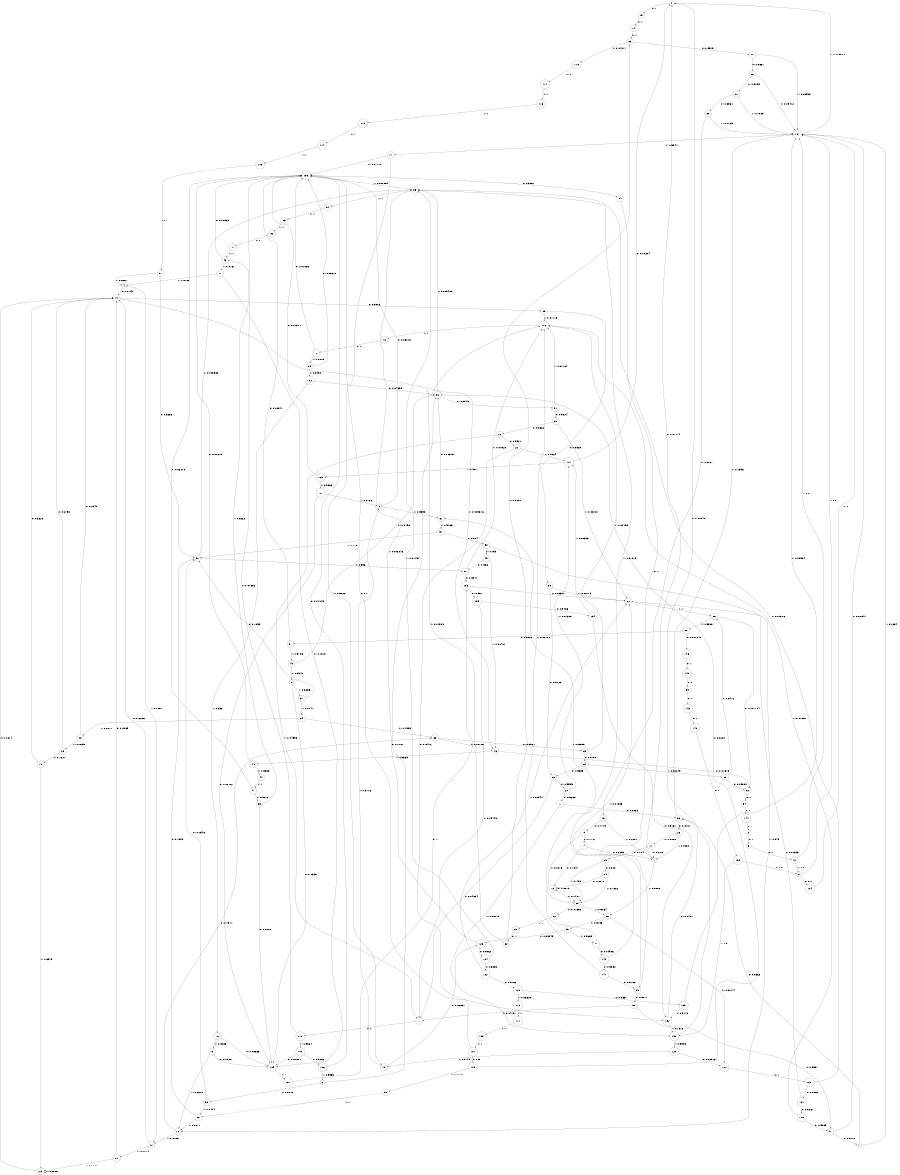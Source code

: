 digraph "ch2_both_L15" {
size = "6,8.5";
ratio = "fill";
node [shape = circle];
node [fontsize = 24];
edge [fontsize = 24];
0 -> 15 [label = "0: 1        "];
1 -> 0 [label = "0: 0.01114  "];
1 -> 96 [label = "1: 0.9889   "];
2 -> 5 [label = "0: 1        "];
3 -> 138 [label = "0: 0.06016  "];
3 -> 61 [label = "1: 0.9398   "];
4 -> 40 [label = "0: 0.2143   "];
4 -> 12 [label = "1: 0.7857   "];
5 -> 42 [label = "0: 1        "];
6 -> 32 [label = "0: 0.1187   "];
6 -> 98 [label = "1: 0.8812   "];
7 -> 36 [label = "0: 0.8366   "];
7 -> 131 [label = "1: 0.1634   "];
8 -> 104 [label = "0: 0.2      "];
8 -> 131 [label = "1: 0.8      "];
9 -> 125 [label = "0: 0.1335   "];
9 -> 37 [label = "1: 0.8665   "];
10 -> 125 [label = "0: 0.1388   "];
10 -> 70 [label = "1: 0.8612   "];
11 -> 25 [label = "0: 0.784    "];
11 -> 1 [label = "1: 0.216    "];
12 -> 40 [label = "0: 0.2226   "];
12 -> 27 [label = "1: 0.7774   "];
13 -> 13 [label = "0: 0.8579   "];
13 -> 68 [label = "1: 0.1421   "];
14 -> 89 [label = "0: 1        "];
15 -> 14 [label = "0: 1        "];
16 -> 126 [label = "0: 0.02837  "];
16 -> 3 [label = "1: 0.9716   "];
17 -> 138 [label = "0: 0.01778  "];
17 -> 16 [label = "1: 0.9822   "];
18 -> 22 [label = "0: 0.9501   "];
18 -> 77 [label = "1: 0.04993  "];
19 -> 40 [label = "0: 0.3625   "];
19 -> 23 [label = "1: 0.6375   "];
20 -> 21 [label = "0: 0.9268   "];
20 -> 101 [label = "1: 0.07323  "];
21 -> 36 [label = "0: 0.9082   "];
21 -> 130 [label = "1: 0.09179  "];
22 -> 132 [label = "0: 0.8476   "];
22 -> 101 [label = "1: 0.1524   "];
23 -> 40 [label = "0: 0.1614   "];
23 -> 23 [label = "1: 0.8386   "];
24 -> 13 [label = "0: 0.8018   "];
24 -> 68 [label = "1: 0.1982   "];
25 -> 24 [label = "0: 0.802    "];
25 -> 68 [label = "1: 0.198    "];
26 -> 11 [label = "0: 0.8068   "];
26 -> 1 [label = "1: 0.1932   "];
27 -> 40 [label = "0: 0.2283   "];
27 -> 23 [label = "1: 0.7717   "];
28 -> 40 [label = "0: 0.2345   "];
28 -> 29 [label = "1: 0.7655   "];
29 -> 40 [label = "0: 0.2793   "];
29 -> 19 [label = "1: 0.7207   "];
30 -> 18 [label = "0: 0.9682   "];
30 -> 60 [label = "1: 0.03181  "];
31 -> 30 [label = "0: 0.9824   "];
31 -> 112 [label = "1: 0.01764  "];
32 -> 31 [label = "0: 0.9946   "];
32 -> 85 [label = "1: 0.005409  "];
33 -> 20 [label = "0: 0.9535   "];
33 -> 77 [label = "1: 0.04654  "];
34 -> 66 [label = "0: 0.1989   "];
34 -> 28 [label = "1: 0.8011   "];
35 -> 125 [label = "0: 0.0678   "];
35 -> 43 [label = "1: 0.9322   "];
36 -> 26 [label = "0: 0.8404   "];
36 -> 131 [label = "1: 0.1596   "];
37 -> 90 [label = "0: 0.1859   "];
37 -> 34 [label = "1: 0.8141   "];
38 -> 33 [label = "0: 0.9723   "];
38 -> 60 [label = "1: 0.02775  "];
39 -> 38 [label = "0: 0.9829   "];
39 -> 112 [label = "1: 0.01713  "];
40 -> 39 [label = "0: 0.9902   "];
40 -> 46 [label = "1: 0.009816  "];
41 -> 138 [label = "0: 0.03279  "];
41 -> 35 [label = "1: 0.9672   "];
42 -> 8 [label = "0: 0.8      "];
42 -> 131 [label = "1: 0.2      "];
43 -> 138 [label = "0: 0.08333  "];
43 -> 71 [label = "1: 0.9167   "];
44 -> 41 [label = "1: 1        "];
45 -> 138 [label = "0: 0.01613  "];
45 -> 44 [label = "1: 0.9839   "];
46 -> 58 [label = "0: 0.01613  "];
46 -> 45 [label = "1: 0.9839   "];
47 -> 7 [label = "0: 0.9115   "];
47 -> 131 [label = "1: 0.08847  "];
48 -> 32 [label = "0: 0.0458   "];
48 -> 9 [label = "1: 0.9542   "];
49 -> 87 [label = "0: 0.996    "];
49 -> 46 [label = "1: 0.00401  "];
50 -> 47 [label = "0: 0.9587   "];
50 -> 77 [label = "1: 0.04131  "];
51 -> 138 [label = "0: 0.02941  "];
51 -> 48 [label = "1: 0.9706   "];
52 -> 49 [label = "0: 0.155    "];
52 -> 70 [label = "1: 0.845    "];
53 -> 143 [label = "0: 1        "];
54 -> 144 [label = "0: 1        "];
55 -> 146 [label = "0: 0.007246  "];
55 -> 51 [label = "1: 0.9928   "];
56 -> 58 [label = "0: 0.007194  "];
56 -> 55 [label = "1: 0.9928   "];
57 -> 90 [label = "0: 0.116    "];
57 -> 52 [label = "1: 0.884    "];
58 -> 54 [label = "0: 1        "];
59 -> 58 [label = "0: 0.05882  "];
59 -> 56 [label = "1: 0.9412   "];
60 -> 56 [label = "1: 1        "];
61 -> 32 [label = "0: 0.08375  "];
61 -> 57 [label = "1: 0.9163   "];
62 -> 89 [label = "0: 0.9808   "];
62 -> 112 [label = "1: 0.01923  "];
63 -> 62 [label = "0: 1        "];
64 -> 33 [label = "0: 0.9695   "];
64 -> 59 [label = "1: 0.03049  "];
65 -> 64 [label = "0: 0.9785   "];
65 -> 112 [label = "1: 0.02152  "];
66 -> 65 [label = "0: 0.9921   "];
66 -> 46 [label = "1: 0.00786  "];
67 -> 63 [label = "0: 1        "];
68 -> 67 [label = "0: 0.01355  "];
68 -> 96 [label = "1: 0.9864   "];
69 -> 138 [label = "0: 0.05678  "];
69 -> 102 [label = "1: 0.9432   "];
70 -> 66 [label = "0: 0.1911   "];
70 -> 12 [label = "1: 0.8089   "];
71 -> 125 [label = "0: 0.1818   "];
71 -> 4 [label = "1: 0.8182   "];
72 -> 138 [label = "0: 0.01852  "];
72 -> 69 [label = "1: 0.9815   "];
73 -> 72 [label = "1: 1        "];
74 -> 13 [label = "0: 0.7647   "];
74 -> 1 [label = "1: 0.2353   "];
75 -> 74 [label = "0: 0.7727   "];
75 -> 68 [label = "1: 0.2273   "];
76 -> 125 [label = "0: 0.09665  "];
76 -> 10 [label = "1: 0.9033   "];
77 -> 110 [label = "1: 1        "];
78 -> 43 [label = "1: 1        "];
79 -> 75 [label = "0: 0.7719   "];
79 -> 1 [label = "1: 0.2281   "];
80 -> 79 [label = "0: 0.8261   "];
80 -> 131 [label = "1: 0.1739   "];
81 -> 80 [label = "0: 0.8961   "];
81 -> 131 [label = "1: 0.1039   "];
82 -> 78 [label = "1: 1        "];
83 -> 82 [label = "1: 1        "];
84 -> 83 [label = "1: 1        "];
85 -> 84 [label = "1: 1        "];
86 -> 81 [label = "0: 0.9059   "];
86 -> 131 [label = "1: 0.09412  "];
87 -> 136 [label = "0: 0.9847   "];
87 -> 112 [label = "1: 0.01528  "];
88 -> 86 [label = "0: 0.9667   "];
88 -> 131 [label = "1: 0.03333  "];
89 -> 88 [label = "0: 0.9579   "];
89 -> 118 [label = "1: 0.04211  "];
90 -> 87 [label = "0: 0.996    "];
90 -> 85 [label = "1: 0.003988  "];
91 -> 142 [label = "0: 0.04906  "];
91 -> 61 [label = "1: 0.9509   "];
92 -> 90 [label = "0: 0.1929   "];
92 -> 70 [label = "1: 0.8071   "];
93 -> 50 [label = "0: 0.9811   "];
93 -> 60 [label = "1: 0.01885  "];
94 -> 93 [label = "0: 1        "];
95 -> 126 [label = "0: 0.03349  "];
95 -> 91 [label = "1: 0.9665   "];
96 -> 100 [label = "0: 0.02147  "];
96 -> 95 [label = "1: 0.9785   "];
97 -> 90 [label = "0: 0.3333   "];
97 -> 4 [label = "1: 0.6667   "];
98 -> 90 [label = "0: 0.1546   "];
98 -> 92 [label = "1: 0.8454   "];
99 -> 92 [label = "1: 1        "];
100 -> 123 [label = "0: 1        "];
101 -> 0 [label = "0: 0.00304  "];
101 -> 129 [label = "1: 0.997    "];
102 -> 32 [label = "0: 0.04698  "];
102 -> 76 [label = "1: 0.953    "];
103 -> 32 [label = "0: 0.2222   "];
103 -> 99 [label = "1: 0.7778   "];
104 -> 131 [label = "1: 1        "];
105 -> 97 [label = "1: 1        "];
106 -> 138 [label = "0: 0.04075  "];
106 -> 6 [label = "1: 0.9593   "];
107 -> 138 [label = "0: 0.1      "];
107 -> 103 [label = "1: 0.9      "];
108 -> 125 [label = "0: 0.01381  "];
108 -> 106 [label = "1: 0.9862   "];
109 -> 107 [label = "1: 1        "];
110 -> 138 [label = "0: 0.01362  "];
110 -> 108 [label = "1: 0.9864   "];
111 -> 109 [label = "1: 1        "];
112 -> 73 [label = "1: 1        "];
113 -> 111 [label = "1: 1        "];
114 -> 105 [label = "1: 1        "];
115 -> 114 [label = "1: 1        "];
116 -> 115 [label = "1: 1        "];
117 -> 116 [label = "1: 1        "];
118 -> 117 [label = "1: 1        "];
119 -> 47 [label = "0: 0.9865   "];
119 -> 112 [label = "1: 0.01351  "];
120 -> 139 [label = "0: 0.9637   "];
120 -> 113 [label = "1: 0.03629  "];
121 -> 119 [label = "0: 0.9867   "];
121 -> 60 [label = "1: 0.01333  "];
122 -> 120 [label = "0: 0.9766   "];
122 -> 60 [label = "1: 0.02344  "];
123 -> 121 [label = "0: 0.9868   "];
123 -> 85 [label = "1: 0.01316  "];
124 -> 122 [label = "0: 0.9885   "];
124 -> 85 [label = "1: 0.01154  "];
125 -> 137 [label = "0: 1        "];
126 -> 124 [label = "0: 0.9962   "];
126 -> 85 [label = "1: 0.003846  "];
127 -> 125 [label = "0: 0.02167  "];
127 -> 3 [label = "1: 0.9783   "];
128 -> 100 [label = "0: 0.02513  "];
128 -> 16 [label = "1: 0.9749   "];
129 -> 138 [label = "0: 0.01371  "];
129 -> 127 [label = "1: 0.9863   "];
130 -> 0 [label = "0: 0.00949  "];
130 -> 128 [label = "1: 0.9905   "];
131 -> 0 [label = "0: 0.005904  "];
131 -> 17 [label = "1: 0.9941   "];
132 -> 36 [label = "0: 0.8487   "];
132 -> 130 [label = "1: 0.1513   "];
133 -> 8 [label = "0: 0.5      "];
133 -> 130 [label = "1: 0.5      "];
134 -> 132 [label = "0: 0.9167   "];
134 -> 101 [label = "1: 0.08333  "];
135 -> 134 [label = "0: 0.9456   "];
135 -> 77 [label = "1: 0.05443  "];
136 -> 135 [label = "0: 0.967    "];
136 -> 60 [label = "1: 0.03301  "];
137 -> 136 [label = "0: 1        "];
138 -> 94 [label = "0: 0.9961   "];
138 -> 85 [label = "1: 0.003854  "];
139 -> 132 [label = "0: 0.9142   "];
139 -> 131 [label = "1: 0.08584  "];
140 -> 133 [label = "0: 1        "];
141 -> 93 [label = "0: 0.9782   "];
141 -> 112 [label = "1: 0.02182  "];
142 -> 141 [label = "0: 0.9892   "];
142 -> 85 [label = "1: 0.01079  "];
143 -> 140 [label = "0: 1        "];
144 -> 2 [label = "0: 1        "];
145 -> 53 [label = "0: 1        "];
146 -> 145 [label = "0: 1        "];
}